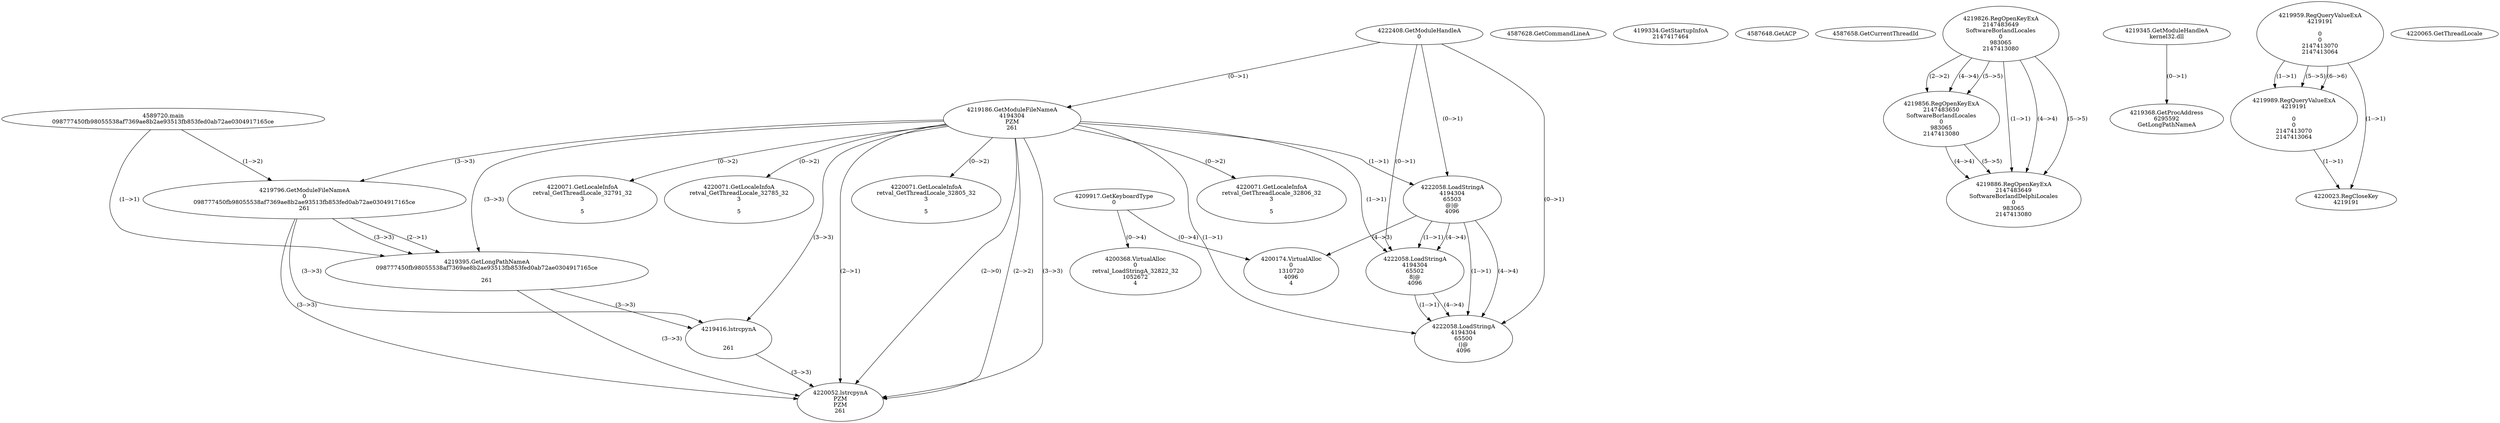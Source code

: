// Global SCDG with merge call
digraph {
	0 [label="4589720.main
098777450fb98055538af7369ae8b2ae93513fb853fed0ab72ae0304917165ce"]
	1 [label="4222408.GetModuleHandleA
0"]
	2 [label="4209917.GetKeyboardType
0"]
	3 [label="4587628.GetCommandLineA
"]
	4 [label="4199334.GetStartupInfoA
2147417464"]
	5 [label="4587648.GetACP
"]
	6 [label="4587658.GetCurrentThreadId
"]
	7 [label="4219186.GetModuleFileNameA
4194304
PZM
261"]
	1 -> 7 [label="(0-->1)"]
	8 [label="4219796.GetModuleFileNameA
0
098777450fb98055538af7369ae8b2ae93513fb853fed0ab72ae0304917165ce
261"]
	0 -> 8 [label="(1-->2)"]
	7 -> 8 [label="(3-->3)"]
	9 [label="4219826.RegOpenKeyExA
2147483649
Software\Borland\Locales
0
983065
2147413080"]
	10 [label="4219856.RegOpenKeyExA
2147483650
Software\Borland\Locales
0
983065
2147413080"]
	9 -> 10 [label="(2-->2)"]
	9 -> 10 [label="(4-->4)"]
	9 -> 10 [label="(5-->5)"]
	11 [label="4219345.GetModuleHandleA
kernel32.dll"]
	12 [label="4219368.GetProcAddress
6295592
GetLongPathNameA"]
	11 -> 12 [label="(0-->1)"]
	13 [label="4219395.GetLongPathNameA
098777450fb98055538af7369ae8b2ae93513fb853fed0ab72ae0304917165ce

261"]
	0 -> 13 [label="(1-->1)"]
	8 -> 13 [label="(2-->1)"]
	7 -> 13 [label="(3-->3)"]
	8 -> 13 [label="(3-->3)"]
	14 [label="4219416.lstrcpynA


261"]
	7 -> 14 [label="(3-->3)"]
	8 -> 14 [label="(3-->3)"]
	13 -> 14 [label="(3-->3)"]
	15 [label="4219959.RegQueryValueExA
4219191

0
0
2147413070
2147413064"]
	16 [label="4219989.RegQueryValueExA
4219191

0
0
2147413070
2147413064"]
	15 -> 16 [label="(1-->1)"]
	15 -> 16 [label="(5-->5)"]
	15 -> 16 [label="(6-->6)"]
	17 [label="4220023.RegCloseKey
4219191"]
	15 -> 17 [label="(1-->1)"]
	16 -> 17 [label="(1-->1)"]
	18 [label="4220052.lstrcpynA
PZM
PZM
261"]
	7 -> 18 [label="(2-->1)"]
	7 -> 18 [label="(2-->2)"]
	7 -> 18 [label="(3-->3)"]
	8 -> 18 [label="(3-->3)"]
	13 -> 18 [label="(3-->3)"]
	14 -> 18 [label="(3-->3)"]
	7 -> 18 [label="(2-->0)"]
	19 [label="4220065.GetThreadLocale
"]
	20 [label="4220071.GetLocaleInfoA
retval_GetThreadLocale_32805_32
3

5"]
	7 -> 20 [label="(0-->2)"]
	21 [label="4222058.LoadStringA
4194304
65503
@|@
4096"]
	1 -> 21 [label="(0-->1)"]
	7 -> 21 [label="(1-->1)"]
	22 [label="4219886.RegOpenKeyExA
2147483649
Software\Borland\Delphi\Locales
0
983065
2147413080"]
	9 -> 22 [label="(1-->1)"]
	9 -> 22 [label="(4-->4)"]
	10 -> 22 [label="(4-->4)"]
	9 -> 22 [label="(5-->5)"]
	10 -> 22 [label="(5-->5)"]
	23 [label="4220071.GetLocaleInfoA
retval_GetThreadLocale_32806_32
3

5"]
	7 -> 23 [label="(0-->2)"]
	24 [label="4200174.VirtualAlloc
0
1310720
4096
4"]
	21 -> 24 [label="(4-->3)"]
	2 -> 24 [label="(0-->4)"]
	25 [label="4220071.GetLocaleInfoA
retval_GetThreadLocale_32791_32
3

5"]
	7 -> 25 [label="(0-->2)"]
	26 [label="4220071.GetLocaleInfoA
retval_GetThreadLocale_32785_32
3

5"]
	7 -> 26 [label="(0-->2)"]
	27 [label="4222058.LoadStringA
4194304
65502
8|@
4096"]
	1 -> 27 [label="(0-->1)"]
	7 -> 27 [label="(1-->1)"]
	21 -> 27 [label="(1-->1)"]
	21 -> 27 [label="(4-->4)"]
	28 [label="4222058.LoadStringA
4194304
65500
(|@
4096"]
	1 -> 28 [label="(0-->1)"]
	7 -> 28 [label="(1-->1)"]
	21 -> 28 [label="(1-->1)"]
	27 -> 28 [label="(1-->1)"]
	21 -> 28 [label="(4-->4)"]
	27 -> 28 [label="(4-->4)"]
	29 [label="4200368.VirtualAlloc
0
retval_LoadStringA_32822_32
1052672
4"]
	2 -> 29 [label="(0-->4)"]
}
